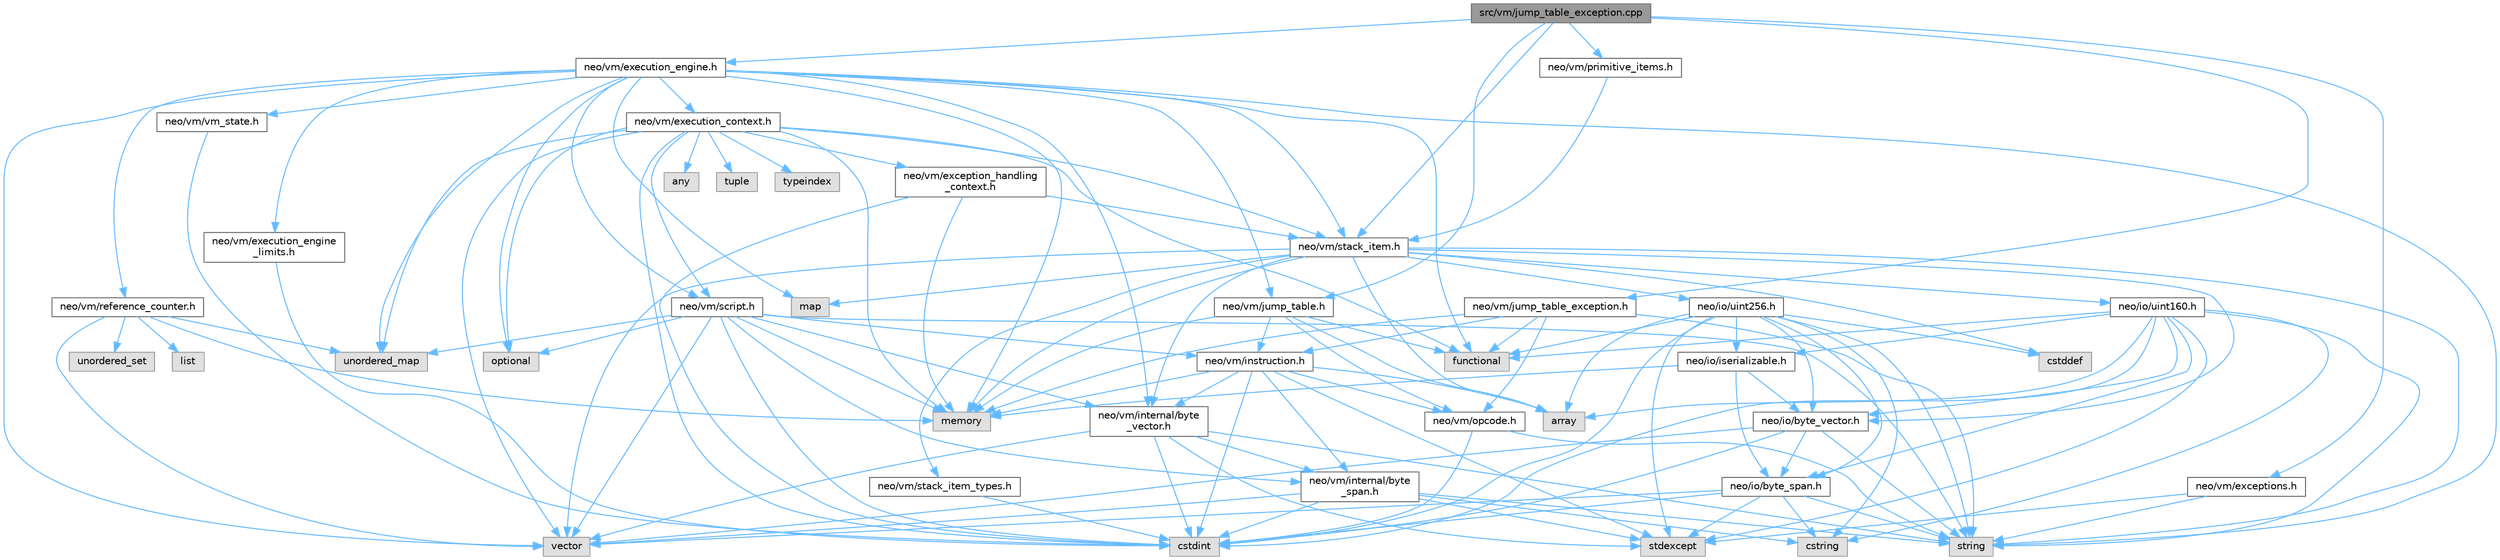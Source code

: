 digraph "src/vm/jump_table_exception.cpp"
{
 // LATEX_PDF_SIZE
  bgcolor="transparent";
  edge [fontname=Helvetica,fontsize=10,labelfontname=Helvetica,labelfontsize=10];
  node [fontname=Helvetica,fontsize=10,shape=box,height=0.2,width=0.4];
  Node1 [id="Node000001",label="src/vm/jump_table_exception.cpp",height=0.2,width=0.4,color="gray40", fillcolor="grey60", style="filled", fontcolor="black",tooltip=" "];
  Node1 -> Node2 [id="edge1_Node000001_Node000002",color="steelblue1",style="solid",tooltip=" "];
  Node2 [id="Node000002",label="neo/vm/exceptions.h",height=0.2,width=0.4,color="grey40", fillcolor="white", style="filled",URL="$vm_2exceptions_8h.html",tooltip=" "];
  Node2 -> Node3 [id="edge2_Node000002_Node000003",color="steelblue1",style="solid",tooltip=" "];
  Node3 [id="Node000003",label="stdexcept",height=0.2,width=0.4,color="grey60", fillcolor="#E0E0E0", style="filled",tooltip=" "];
  Node2 -> Node4 [id="edge3_Node000002_Node000004",color="steelblue1",style="solid",tooltip=" "];
  Node4 [id="Node000004",label="string",height=0.2,width=0.4,color="grey60", fillcolor="#E0E0E0", style="filled",tooltip=" "];
  Node1 -> Node5 [id="edge4_Node000001_Node000005",color="steelblue1",style="solid",tooltip=" "];
  Node5 [id="Node000005",label="neo/vm/execution_engine.h",height=0.2,width=0.4,color="grey40", fillcolor="white", style="filled",URL="$execution__engine_8h.html",tooltip=" "];
  Node5 -> Node6 [id="edge5_Node000005_Node000006",color="steelblue1",style="solid",tooltip=" "];
  Node6 [id="Node000006",label="neo/vm/execution_context.h",height=0.2,width=0.4,color="grey40", fillcolor="white", style="filled",URL="$execution__context_8h.html",tooltip=" "];
  Node6 -> Node7 [id="edge6_Node000006_Node000007",color="steelblue1",style="solid",tooltip=" "];
  Node7 [id="Node000007",label="neo/vm/exception_handling\l_context.h",height=0.2,width=0.4,color="grey40", fillcolor="white", style="filled",URL="$exception__handling__context_8h.html",tooltip=" "];
  Node7 -> Node8 [id="edge7_Node000007_Node000008",color="steelblue1",style="solid",tooltip=" "];
  Node8 [id="Node000008",label="neo/vm/stack_item.h",height=0.2,width=0.4,color="grey40", fillcolor="white", style="filled",URL="$stack__item_8h.html",tooltip=" "];
  Node8 -> Node9 [id="edge8_Node000008_Node000009",color="steelblue1",style="solid",tooltip=" "];
  Node9 [id="Node000009",label="neo/io/byte_vector.h",height=0.2,width=0.4,color="grey40", fillcolor="white", style="filled",URL="$io_2byte__vector_8h.html",tooltip=" "];
  Node9 -> Node10 [id="edge9_Node000009_Node000010",color="steelblue1",style="solid",tooltip=" "];
  Node10 [id="Node000010",label="neo/io/byte_span.h",height=0.2,width=0.4,color="grey40", fillcolor="white", style="filled",URL="$io_2byte__span_8h.html",tooltip=" "];
  Node10 -> Node11 [id="edge10_Node000010_Node000011",color="steelblue1",style="solid",tooltip=" "];
  Node11 [id="Node000011",label="cstdint",height=0.2,width=0.4,color="grey60", fillcolor="#E0E0E0", style="filled",tooltip=" "];
  Node10 -> Node12 [id="edge11_Node000010_Node000012",color="steelblue1",style="solid",tooltip=" "];
  Node12 [id="Node000012",label="cstring",height=0.2,width=0.4,color="grey60", fillcolor="#E0E0E0", style="filled",tooltip=" "];
  Node10 -> Node3 [id="edge12_Node000010_Node000003",color="steelblue1",style="solid",tooltip=" "];
  Node10 -> Node4 [id="edge13_Node000010_Node000004",color="steelblue1",style="solid",tooltip=" "];
  Node10 -> Node13 [id="edge14_Node000010_Node000013",color="steelblue1",style="solid",tooltip=" "];
  Node13 [id="Node000013",label="vector",height=0.2,width=0.4,color="grey60", fillcolor="#E0E0E0", style="filled",tooltip=" "];
  Node9 -> Node11 [id="edge15_Node000009_Node000011",color="steelblue1",style="solid",tooltip=" "];
  Node9 -> Node4 [id="edge16_Node000009_Node000004",color="steelblue1",style="solid",tooltip=" "];
  Node9 -> Node13 [id="edge17_Node000009_Node000013",color="steelblue1",style="solid",tooltip=" "];
  Node8 -> Node14 [id="edge18_Node000008_Node000014",color="steelblue1",style="solid",tooltip=" "];
  Node14 [id="Node000014",label="neo/io/uint160.h",height=0.2,width=0.4,color="grey40", fillcolor="white", style="filled",URL="$uint160_8h.html",tooltip=" "];
  Node14 -> Node10 [id="edge19_Node000014_Node000010",color="steelblue1",style="solid",tooltip=" "];
  Node14 -> Node9 [id="edge20_Node000014_Node000009",color="steelblue1",style="solid",tooltip=" "];
  Node14 -> Node15 [id="edge21_Node000014_Node000015",color="steelblue1",style="solid",tooltip=" "];
  Node15 [id="Node000015",label="neo/io/iserializable.h",height=0.2,width=0.4,color="grey40", fillcolor="white", style="filled",URL="$iserializable_8h.html",tooltip=" "];
  Node15 -> Node10 [id="edge22_Node000015_Node000010",color="steelblue1",style="solid",tooltip=" "];
  Node15 -> Node9 [id="edge23_Node000015_Node000009",color="steelblue1",style="solid",tooltip=" "];
  Node15 -> Node16 [id="edge24_Node000015_Node000016",color="steelblue1",style="solid",tooltip=" "];
  Node16 [id="Node000016",label="memory",height=0.2,width=0.4,color="grey60", fillcolor="#E0E0E0", style="filled",tooltip=" "];
  Node14 -> Node17 [id="edge25_Node000014_Node000017",color="steelblue1",style="solid",tooltip=" "];
  Node17 [id="Node000017",label="array",height=0.2,width=0.4,color="grey60", fillcolor="#E0E0E0", style="filled",tooltip=" "];
  Node14 -> Node11 [id="edge26_Node000014_Node000011",color="steelblue1",style="solid",tooltip=" "];
  Node14 -> Node12 [id="edge27_Node000014_Node000012",color="steelblue1",style="solid",tooltip=" "];
  Node14 -> Node18 [id="edge28_Node000014_Node000018",color="steelblue1",style="solid",tooltip=" "];
  Node18 [id="Node000018",label="functional",height=0.2,width=0.4,color="grey60", fillcolor="#E0E0E0", style="filled",tooltip=" "];
  Node14 -> Node3 [id="edge29_Node000014_Node000003",color="steelblue1",style="solid",tooltip=" "];
  Node14 -> Node4 [id="edge30_Node000014_Node000004",color="steelblue1",style="solid",tooltip=" "];
  Node8 -> Node19 [id="edge31_Node000008_Node000019",color="steelblue1",style="solid",tooltip=" "];
  Node19 [id="Node000019",label="neo/io/uint256.h",height=0.2,width=0.4,color="grey40", fillcolor="white", style="filled",URL="$uint256_8h.html",tooltip=" "];
  Node19 -> Node10 [id="edge32_Node000019_Node000010",color="steelblue1",style="solid",tooltip=" "];
  Node19 -> Node9 [id="edge33_Node000019_Node000009",color="steelblue1",style="solid",tooltip=" "];
  Node19 -> Node15 [id="edge34_Node000019_Node000015",color="steelblue1",style="solid",tooltip=" "];
  Node19 -> Node17 [id="edge35_Node000019_Node000017",color="steelblue1",style="solid",tooltip=" "];
  Node19 -> Node20 [id="edge36_Node000019_Node000020",color="steelblue1",style="solid",tooltip=" "];
  Node20 [id="Node000020",label="cstddef",height=0.2,width=0.4,color="grey60", fillcolor="#E0E0E0", style="filled",tooltip=" "];
  Node19 -> Node11 [id="edge37_Node000019_Node000011",color="steelblue1",style="solid",tooltip=" "];
  Node19 -> Node12 [id="edge38_Node000019_Node000012",color="steelblue1",style="solid",tooltip=" "];
  Node19 -> Node18 [id="edge39_Node000019_Node000018",color="steelblue1",style="solid",tooltip=" "];
  Node19 -> Node3 [id="edge40_Node000019_Node000003",color="steelblue1",style="solid",tooltip=" "];
  Node19 -> Node4 [id="edge41_Node000019_Node000004",color="steelblue1",style="solid",tooltip=" "];
  Node8 -> Node21 [id="edge42_Node000008_Node000021",color="steelblue1",style="solid",tooltip=" "];
  Node21 [id="Node000021",label="neo/vm/internal/byte\l_vector.h",height=0.2,width=0.4,color="grey40", fillcolor="white", style="filled",URL="$vm_2internal_2byte__vector_8h.html",tooltip=" "];
  Node21 -> Node22 [id="edge43_Node000021_Node000022",color="steelblue1",style="solid",tooltip=" "];
  Node22 [id="Node000022",label="neo/vm/internal/byte\l_span.h",height=0.2,width=0.4,color="grey40", fillcolor="white", style="filled",URL="$vm_2internal_2byte__span_8h.html",tooltip=" "];
  Node22 -> Node11 [id="edge44_Node000022_Node000011",color="steelblue1",style="solid",tooltip=" "];
  Node22 -> Node12 [id="edge45_Node000022_Node000012",color="steelblue1",style="solid",tooltip=" "];
  Node22 -> Node3 [id="edge46_Node000022_Node000003",color="steelblue1",style="solid",tooltip=" "];
  Node22 -> Node4 [id="edge47_Node000022_Node000004",color="steelblue1",style="solid",tooltip=" "];
  Node22 -> Node13 [id="edge48_Node000022_Node000013",color="steelblue1",style="solid",tooltip=" "];
  Node21 -> Node11 [id="edge49_Node000021_Node000011",color="steelblue1",style="solid",tooltip=" "];
  Node21 -> Node3 [id="edge50_Node000021_Node000003",color="steelblue1",style="solid",tooltip=" "];
  Node21 -> Node4 [id="edge51_Node000021_Node000004",color="steelblue1",style="solid",tooltip=" "];
  Node21 -> Node13 [id="edge52_Node000021_Node000013",color="steelblue1",style="solid",tooltip=" "];
  Node8 -> Node23 [id="edge53_Node000008_Node000023",color="steelblue1",style="solid",tooltip=" "];
  Node23 [id="Node000023",label="neo/vm/stack_item_types.h",height=0.2,width=0.4,color="grey40", fillcolor="white", style="filled",URL="$stack__item__types_8h.html",tooltip=" "];
  Node23 -> Node11 [id="edge54_Node000023_Node000011",color="steelblue1",style="solid",tooltip=" "];
  Node8 -> Node17 [id="edge55_Node000008_Node000017",color="steelblue1",style="solid",tooltip=" "];
  Node8 -> Node20 [id="edge56_Node000008_Node000020",color="steelblue1",style="solid",tooltip=" "];
  Node8 -> Node24 [id="edge57_Node000008_Node000024",color="steelblue1",style="solid",tooltip=" "];
  Node24 [id="Node000024",label="map",height=0.2,width=0.4,color="grey60", fillcolor="#E0E0E0", style="filled",tooltip=" "];
  Node8 -> Node16 [id="edge58_Node000008_Node000016",color="steelblue1",style="solid",tooltip=" "];
  Node8 -> Node4 [id="edge59_Node000008_Node000004",color="steelblue1",style="solid",tooltip=" "];
  Node8 -> Node13 [id="edge60_Node000008_Node000013",color="steelblue1",style="solid",tooltip=" "];
  Node7 -> Node11 [id="edge61_Node000007_Node000011",color="steelblue1",style="solid",tooltip=" "];
  Node7 -> Node16 [id="edge62_Node000007_Node000016",color="steelblue1",style="solid",tooltip=" "];
  Node6 -> Node25 [id="edge63_Node000006_Node000025",color="steelblue1",style="solid",tooltip=" "];
  Node25 [id="Node000025",label="neo/vm/script.h",height=0.2,width=0.4,color="grey40", fillcolor="white", style="filled",URL="$script_8h.html",tooltip=" "];
  Node25 -> Node26 [id="edge64_Node000025_Node000026",color="steelblue1",style="solid",tooltip=" "];
  Node26 [id="Node000026",label="neo/vm/instruction.h",height=0.2,width=0.4,color="grey40", fillcolor="white", style="filled",URL="$instruction_8h.html",tooltip=" "];
  Node26 -> Node22 [id="edge65_Node000026_Node000022",color="steelblue1",style="solid",tooltip=" "];
  Node26 -> Node21 [id="edge66_Node000026_Node000021",color="steelblue1",style="solid",tooltip=" "];
  Node26 -> Node27 [id="edge67_Node000026_Node000027",color="steelblue1",style="solid",tooltip=" "];
  Node27 [id="Node000027",label="neo/vm/opcode.h",height=0.2,width=0.4,color="grey40", fillcolor="white", style="filled",URL="$opcode_8h.html",tooltip=" "];
  Node27 -> Node11 [id="edge68_Node000027_Node000011",color="steelblue1",style="solid",tooltip=" "];
  Node27 -> Node4 [id="edge69_Node000027_Node000004",color="steelblue1",style="solid",tooltip=" "];
  Node26 -> Node17 [id="edge70_Node000026_Node000017",color="steelblue1",style="solid",tooltip=" "];
  Node26 -> Node11 [id="edge71_Node000026_Node000011",color="steelblue1",style="solid",tooltip=" "];
  Node26 -> Node16 [id="edge72_Node000026_Node000016",color="steelblue1",style="solid",tooltip=" "];
  Node26 -> Node3 [id="edge73_Node000026_Node000003",color="steelblue1",style="solid",tooltip=" "];
  Node25 -> Node22 [id="edge74_Node000025_Node000022",color="steelblue1",style="solid",tooltip=" "];
  Node25 -> Node21 [id="edge75_Node000025_Node000021",color="steelblue1",style="solid",tooltip=" "];
  Node25 -> Node11 [id="edge76_Node000025_Node000011",color="steelblue1",style="solid",tooltip=" "];
  Node25 -> Node16 [id="edge77_Node000025_Node000016",color="steelblue1",style="solid",tooltip=" "];
  Node25 -> Node28 [id="edge78_Node000025_Node000028",color="steelblue1",style="solid",tooltip=" "];
  Node28 [id="Node000028",label="optional",height=0.2,width=0.4,color="grey60", fillcolor="#E0E0E0", style="filled",tooltip=" "];
  Node25 -> Node4 [id="edge79_Node000025_Node000004",color="steelblue1",style="solid",tooltip=" "];
  Node25 -> Node29 [id="edge80_Node000025_Node000029",color="steelblue1",style="solid",tooltip=" "];
  Node29 [id="Node000029",label="unordered_map",height=0.2,width=0.4,color="grey60", fillcolor="#E0E0E0", style="filled",tooltip=" "];
  Node25 -> Node13 [id="edge81_Node000025_Node000013",color="steelblue1",style="solid",tooltip=" "];
  Node6 -> Node8 [id="edge82_Node000006_Node000008",color="steelblue1",style="solid",tooltip=" "];
  Node6 -> Node30 [id="edge83_Node000006_Node000030",color="steelblue1",style="solid",tooltip=" "];
  Node30 [id="Node000030",label="any",height=0.2,width=0.4,color="grey60", fillcolor="#E0E0E0", style="filled",tooltip=" "];
  Node6 -> Node11 [id="edge84_Node000006_Node000011",color="steelblue1",style="solid",tooltip=" "];
  Node6 -> Node18 [id="edge85_Node000006_Node000018",color="steelblue1",style="solid",tooltip=" "];
  Node6 -> Node16 [id="edge86_Node000006_Node000016",color="steelblue1",style="solid",tooltip=" "];
  Node6 -> Node28 [id="edge87_Node000006_Node000028",color="steelblue1",style="solid",tooltip=" "];
  Node6 -> Node31 [id="edge88_Node000006_Node000031",color="steelblue1",style="solid",tooltip=" "];
  Node31 [id="Node000031",label="tuple",height=0.2,width=0.4,color="grey60", fillcolor="#E0E0E0", style="filled",tooltip=" "];
  Node6 -> Node32 [id="edge89_Node000006_Node000032",color="steelblue1",style="solid",tooltip=" "];
  Node32 [id="Node000032",label="typeindex",height=0.2,width=0.4,color="grey60", fillcolor="#E0E0E0", style="filled",tooltip=" "];
  Node6 -> Node29 [id="edge90_Node000006_Node000029",color="steelblue1",style="solid",tooltip=" "];
  Node6 -> Node13 [id="edge91_Node000006_Node000013",color="steelblue1",style="solid",tooltip=" "];
  Node5 -> Node33 [id="edge92_Node000005_Node000033",color="steelblue1",style="solid",tooltip=" "];
  Node33 [id="Node000033",label="neo/vm/execution_engine\l_limits.h",height=0.2,width=0.4,color="grey40", fillcolor="white", style="filled",URL="$execution__engine__limits_8h.html",tooltip=" "];
  Node33 -> Node11 [id="edge93_Node000033_Node000011",color="steelblue1",style="solid",tooltip=" "];
  Node5 -> Node21 [id="edge94_Node000005_Node000021",color="steelblue1",style="solid",tooltip=" "];
  Node5 -> Node34 [id="edge95_Node000005_Node000034",color="steelblue1",style="solid",tooltip=" "];
  Node34 [id="Node000034",label="neo/vm/jump_table.h",height=0.2,width=0.4,color="grey40", fillcolor="white", style="filled",URL="$jump__table_8h.html",tooltip=" "];
  Node34 -> Node26 [id="edge96_Node000034_Node000026",color="steelblue1",style="solid",tooltip=" "];
  Node34 -> Node27 [id="edge97_Node000034_Node000027",color="steelblue1",style="solid",tooltip=" "];
  Node34 -> Node17 [id="edge98_Node000034_Node000017",color="steelblue1",style="solid",tooltip=" "];
  Node34 -> Node18 [id="edge99_Node000034_Node000018",color="steelblue1",style="solid",tooltip=" "];
  Node34 -> Node16 [id="edge100_Node000034_Node000016",color="steelblue1",style="solid",tooltip=" "];
  Node5 -> Node35 [id="edge101_Node000005_Node000035",color="steelblue1",style="solid",tooltip=" "];
  Node35 [id="Node000035",label="neo/vm/reference_counter.h",height=0.2,width=0.4,color="grey40", fillcolor="white", style="filled",URL="$reference__counter_8h.html",tooltip=" "];
  Node35 -> Node36 [id="edge102_Node000035_Node000036",color="steelblue1",style="solid",tooltip=" "];
  Node36 [id="Node000036",label="list",height=0.2,width=0.4,color="grey60", fillcolor="#E0E0E0", style="filled",tooltip=" "];
  Node35 -> Node16 [id="edge103_Node000035_Node000016",color="steelblue1",style="solid",tooltip=" "];
  Node35 -> Node29 [id="edge104_Node000035_Node000029",color="steelblue1",style="solid",tooltip=" "];
  Node35 -> Node37 [id="edge105_Node000035_Node000037",color="steelblue1",style="solid",tooltip=" "];
  Node37 [id="Node000037",label="unordered_set",height=0.2,width=0.4,color="grey60", fillcolor="#E0E0E0", style="filled",tooltip=" "];
  Node35 -> Node13 [id="edge106_Node000035_Node000013",color="steelblue1",style="solid",tooltip=" "];
  Node5 -> Node25 [id="edge107_Node000005_Node000025",color="steelblue1",style="solid",tooltip=" "];
  Node5 -> Node8 [id="edge108_Node000005_Node000008",color="steelblue1",style="solid",tooltip=" "];
  Node5 -> Node38 [id="edge109_Node000005_Node000038",color="steelblue1",style="solid",tooltip=" "];
  Node38 [id="Node000038",label="neo/vm/vm_state.h",height=0.2,width=0.4,color="grey40", fillcolor="white", style="filled",URL="$vm__state_8h.html",tooltip=" "];
  Node38 -> Node11 [id="edge110_Node000038_Node000011",color="steelblue1",style="solid",tooltip=" "];
  Node5 -> Node18 [id="edge111_Node000005_Node000018",color="steelblue1",style="solid",tooltip=" "];
  Node5 -> Node24 [id="edge112_Node000005_Node000024",color="steelblue1",style="solid",tooltip=" "];
  Node5 -> Node16 [id="edge113_Node000005_Node000016",color="steelblue1",style="solid",tooltip=" "];
  Node5 -> Node28 [id="edge114_Node000005_Node000028",color="steelblue1",style="solid",tooltip=" "];
  Node5 -> Node4 [id="edge115_Node000005_Node000004",color="steelblue1",style="solid",tooltip=" "];
  Node5 -> Node29 [id="edge116_Node000005_Node000029",color="steelblue1",style="solid",tooltip=" "];
  Node5 -> Node13 [id="edge117_Node000005_Node000013",color="steelblue1",style="solid",tooltip=" "];
  Node1 -> Node34 [id="edge118_Node000001_Node000034",color="steelblue1",style="solid",tooltip=" "];
  Node1 -> Node39 [id="edge119_Node000001_Node000039",color="steelblue1",style="solid",tooltip=" "];
  Node39 [id="Node000039",label="neo/vm/jump_table_exception.h",height=0.2,width=0.4,color="grey40", fillcolor="white", style="filled",URL="$jump__table__exception_8h.html",tooltip=" "];
  Node39 -> Node26 [id="edge120_Node000039_Node000026",color="steelblue1",style="solid",tooltip=" "];
  Node39 -> Node27 [id="edge121_Node000039_Node000027",color="steelblue1",style="solid",tooltip=" "];
  Node39 -> Node18 [id="edge122_Node000039_Node000018",color="steelblue1",style="solid",tooltip=" "];
  Node39 -> Node16 [id="edge123_Node000039_Node000016",color="steelblue1",style="solid",tooltip=" "];
  Node39 -> Node4 [id="edge124_Node000039_Node000004",color="steelblue1",style="solid",tooltip=" "];
  Node1 -> Node40 [id="edge125_Node000001_Node000040",color="steelblue1",style="solid",tooltip=" "];
  Node40 [id="Node000040",label="neo/vm/primitive_items.h",height=0.2,width=0.4,color="grey40", fillcolor="white", style="filled",URL="$primitive__items_8h.html",tooltip=" "];
  Node40 -> Node8 [id="edge126_Node000040_Node000008",color="steelblue1",style="solid",tooltip=" "];
  Node1 -> Node8 [id="edge127_Node000001_Node000008",color="steelblue1",style="solid",tooltip=" "];
}
